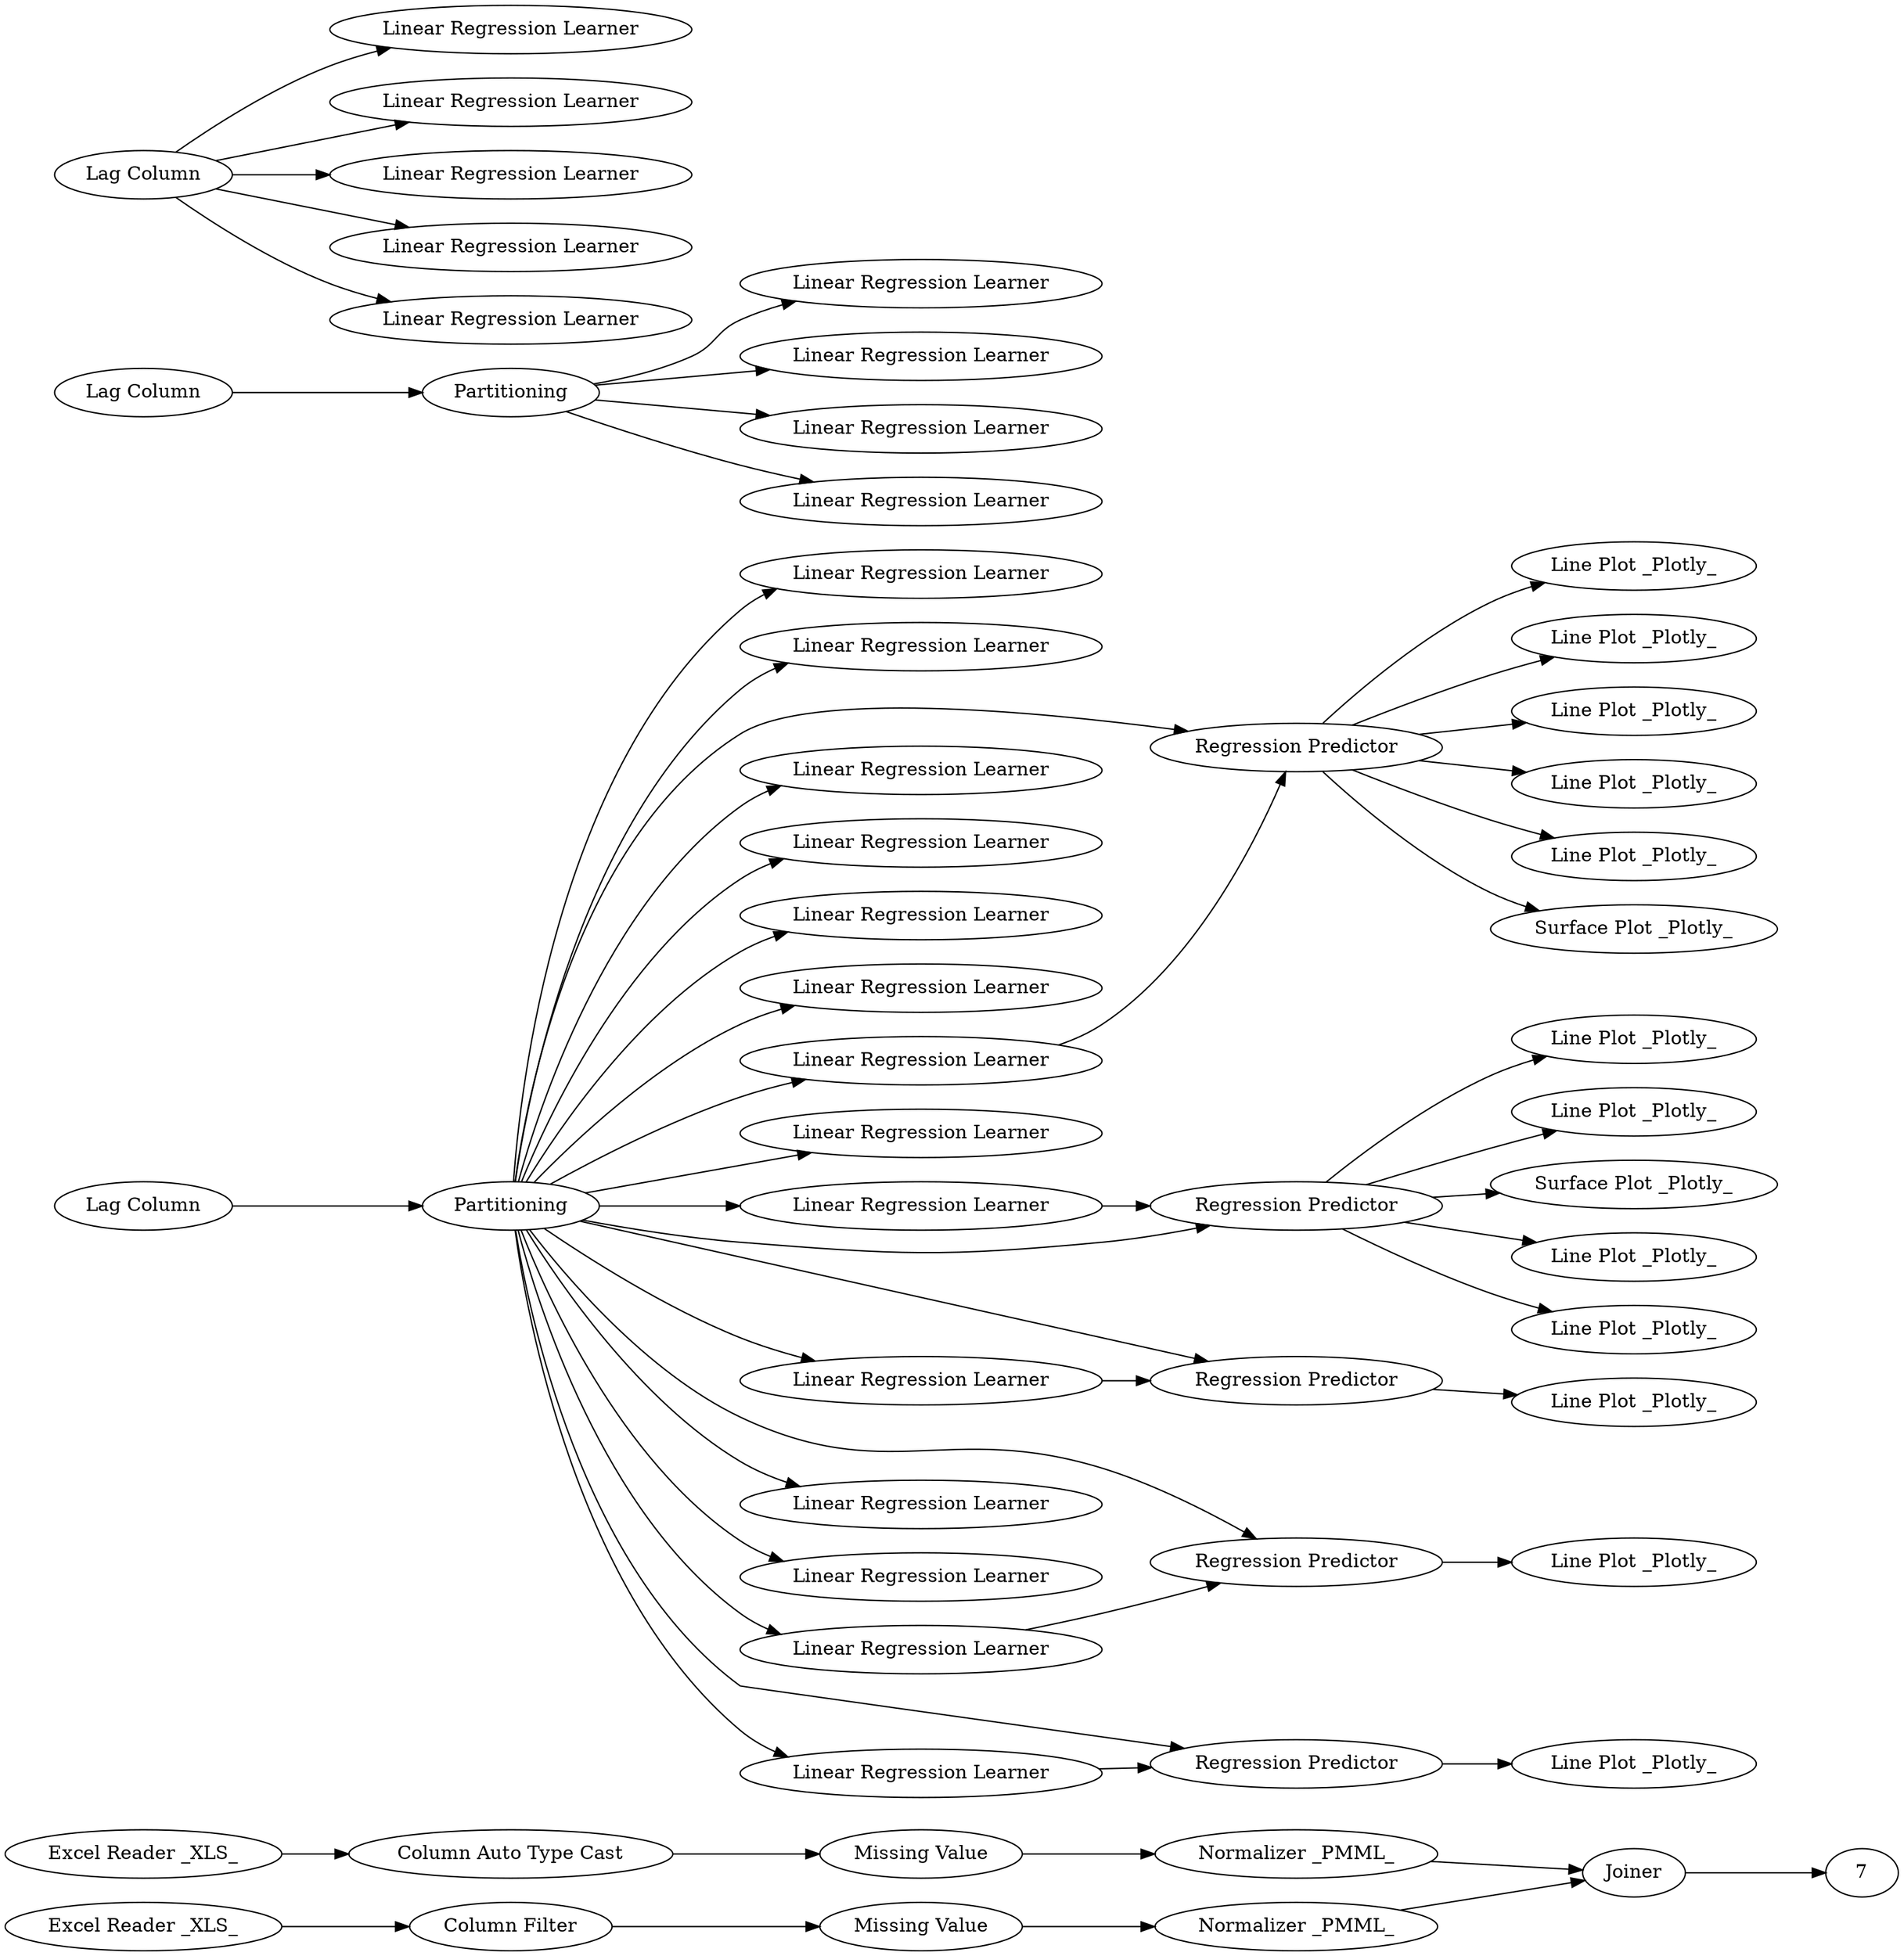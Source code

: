 digraph {
	1 [label="Excel Reader _XLS_"]
	2 [label="Missing Value"]
	147 [label=Partitioning]
	216 [label="Lag Column"]
	217 [label="Linear Regression Learner"]
	219 [label="Linear Regression Learner"]
	222 [label="Linear Regression Learner"]
	223 [label="Linear Regression Learner"]
	226 [label="Linear Regression Learner"]
	227 [label="Linear Regression Learner"]
	228 [label="Linear Regression Learner"]
	229 [label="Linear Regression Learner"]
	230 [label="Linear Regression Learner"]
	233 [label="Regression Predictor"]
	234 [label="Regression Predictor"]
	239 [label="Linear Regression Learner"]
	241 [label="Line Plot _Plotly_"]
	242 [label="Line Plot _Plotly_"]
	243 [label="Line Plot _Plotly_"]
	245 [label="Line Plot _Plotly_"]
	246 [label="Line Plot _Plotly_"]
	247 [label="Linear Regression Learner"]
	248 [label="Lag Column"]
	249 [label="Linear Regression Learner"]
	250 [label="Linear Regression Learner"]
	251 [label="Linear Regression Learner"]
	252 [label="Linear Regression Learner"]
	253 [label="Linear Regression Learner"]
	256 [label="Line Plot _Plotly_"]
	257 [label="Surface Plot _Plotly_"]
	258 [label="Surface Plot _Plotly_"]
	259 [label="Lag Column"]
	260 [label=Partitioning]
	261 [label="Linear Regression Learner"]
	262 [label="Linear Regression Learner"]
	263 [label="Linear Regression Learner"]
	264 [label="Regression Predictor"]
	265 [label="Line Plot _Plotly_"]
	266 [label="Line Plot _Plotly_"]
	267 [label="Line Plot _Plotly_"]
	268 [label="Line Plot _Plotly_"]
	269 [label="Linear Regression Learner"]
	271 [label="Linear Regression Learner"]
	272 [label="Linear Regression Learner"]
	273 [label="Linear Regression Learner"]
	274 [label="Regression Predictor"]
	275 [label="Regression Predictor"]
	276 [label="Line Plot _Plotly_"]
	277 [label="Line Plot _Plotly_"]
	8 [label="Normalizer _PMML_"]
	12 [label="Column Auto Type Cast"]
	19 [label="Excel Reader _XLS_"]
	20 [label="Column Filter"]
	22 [label="Missing Value"]
	23 [label="Normalizer _PMML_"]
	24 [label=Joiner]
	147 -> 275
	147 -> 274
	147 -> 273
	147 -> 272
	147 -> 264
	147 -> 271
	147 -> 269
	147 -> 219
	147 -> 217
	147 -> 223
	147 -> 222
	147 -> 247
	147 -> 227
	147 -> 226
	147 -> 230
	147 -> 229
	147 -> 228
	147 -> 234
	147 -> 233
	216 -> 147
	222 -> 233
	229 -> 234
	233 -> 241
	233 -> 246
	233 -> 265
	233 -> 266
	233 -> 256
	233 -> 258
	234 -> 242
	234 -> 243
	234 -> 245
	234 -> 268
	234 -> 257
	247 -> 264
	248 -> 249
	248 -> 250
	248 -> 251
	248 -> 252
	248 -> 253
	259 -> 260
	260 -> 261
	260 -> 262
	260 -> 263
	260 -> 239
	264 -> 267
	269 -> 275
	273 -> 274
	274 -> 276
	275 -> 277
	1 -> 12
	2 -> 8
	8 -> 24
	12 -> 2
	19 -> 20
	20 -> 22
	22 -> 23
	23 -> 24
	24 -> 7
	rankdir=LR
}
